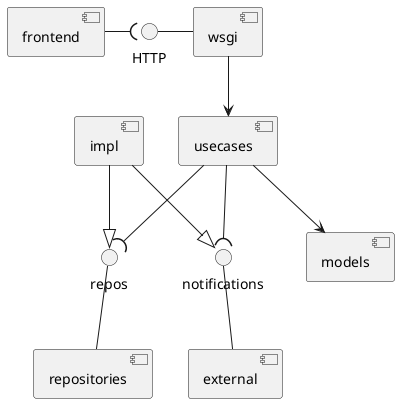 @startuml components

component frontend {

}




[wsgi] -left- HTTP

frontend -right-( HTTP

wsgi --> usecases

component usecases {

}


component models {

}

usecases --> models

[repositories] -u- repos




[external] -u- notifications

[impl] --|> repos

[impl] --|> notifications

usecases --( repos
usecases --( notifications



@enduml